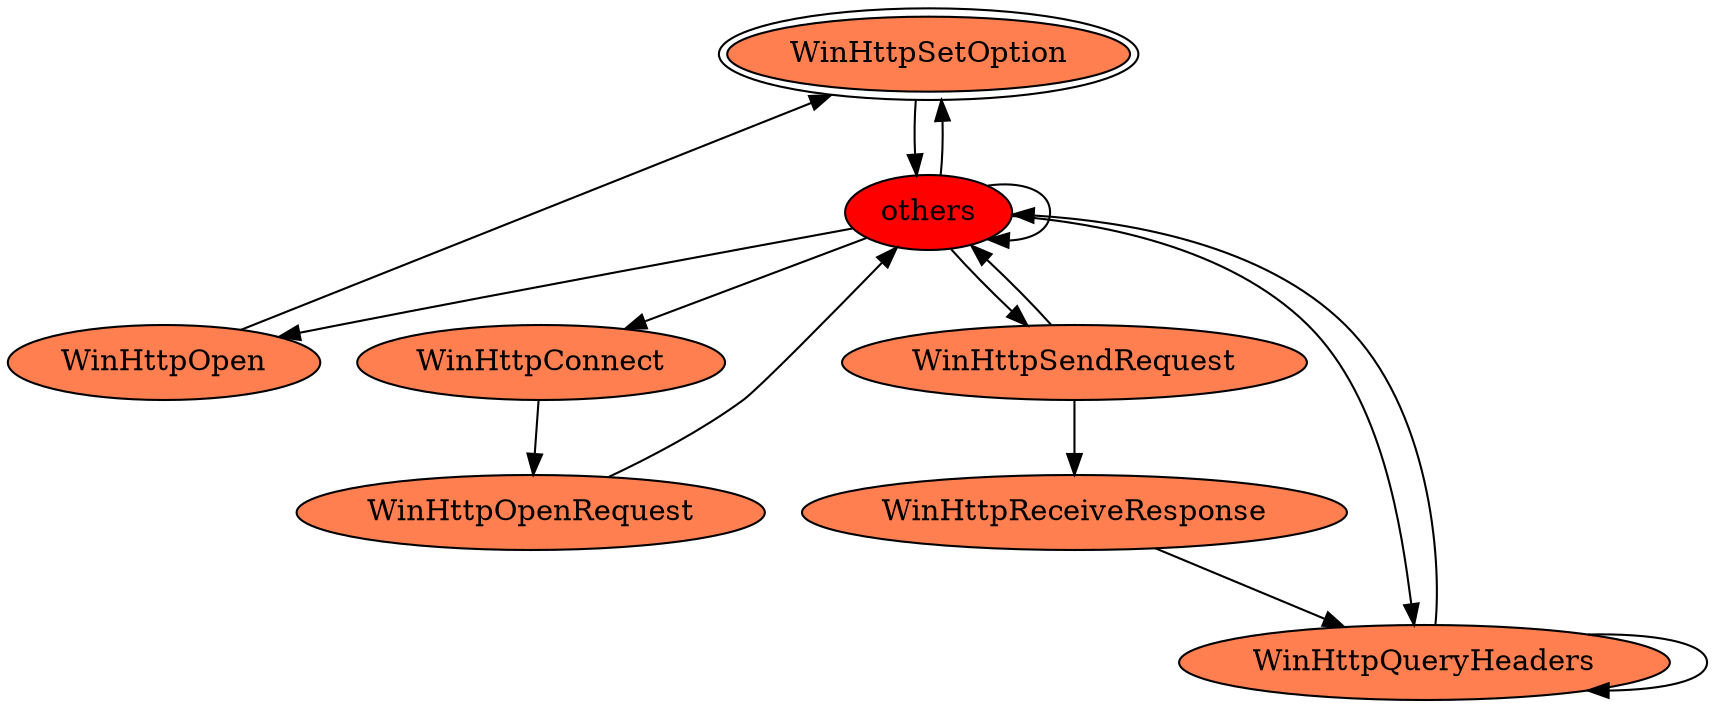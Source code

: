 digraph "./REPORTS/6027/API_PER_CATEGORY/InternetOpenUrl.exe_1064_Network Management_API_per_Category_Transition_Matrix" {
	WinHttpSetOption [label=WinHttpSetOption fillcolor=coral peripheries=2 style=filled]
	others [label=others fillcolor=red style=filled]
	WinHttpSetOption -> others [label=""]
	others -> WinHttpSetOption [label=""]
	others -> others [label=""]
	WinHttpOpen [label=WinHttpOpen fillcolor=coral style=filled]
	others -> WinHttpOpen [label=""]
	WinHttpConnect [label=WinHttpConnect fillcolor=coral style=filled]
	others -> WinHttpConnect [label=""]
	WinHttpSendRequest [label=WinHttpSendRequest fillcolor=coral style=filled]
	others -> WinHttpSendRequest [label=""]
	WinHttpQueryHeaders [label=WinHttpQueryHeaders fillcolor=coral style=filled]
	others -> WinHttpQueryHeaders [label=""]
	WinHttpOpen -> WinHttpSetOption [label=""]
	WinHttpOpenRequest [label=WinHttpOpenRequest fillcolor=coral style=filled]
	WinHttpConnect -> WinHttpOpenRequest [label=""]
	WinHttpOpenRequest -> others [label=""]
	WinHttpSendRequest -> others [label=""]
	WinHttpReceiveResponse [label=WinHttpReceiveResponse fillcolor=coral style=filled]
	WinHttpSendRequest -> WinHttpReceiveResponse [label=""]
	WinHttpQueryHeaders -> others [label=""]
	WinHttpQueryHeaders -> WinHttpQueryHeaders [label=""]
	WinHttpReceiveResponse -> WinHttpQueryHeaders [label=""]
}
